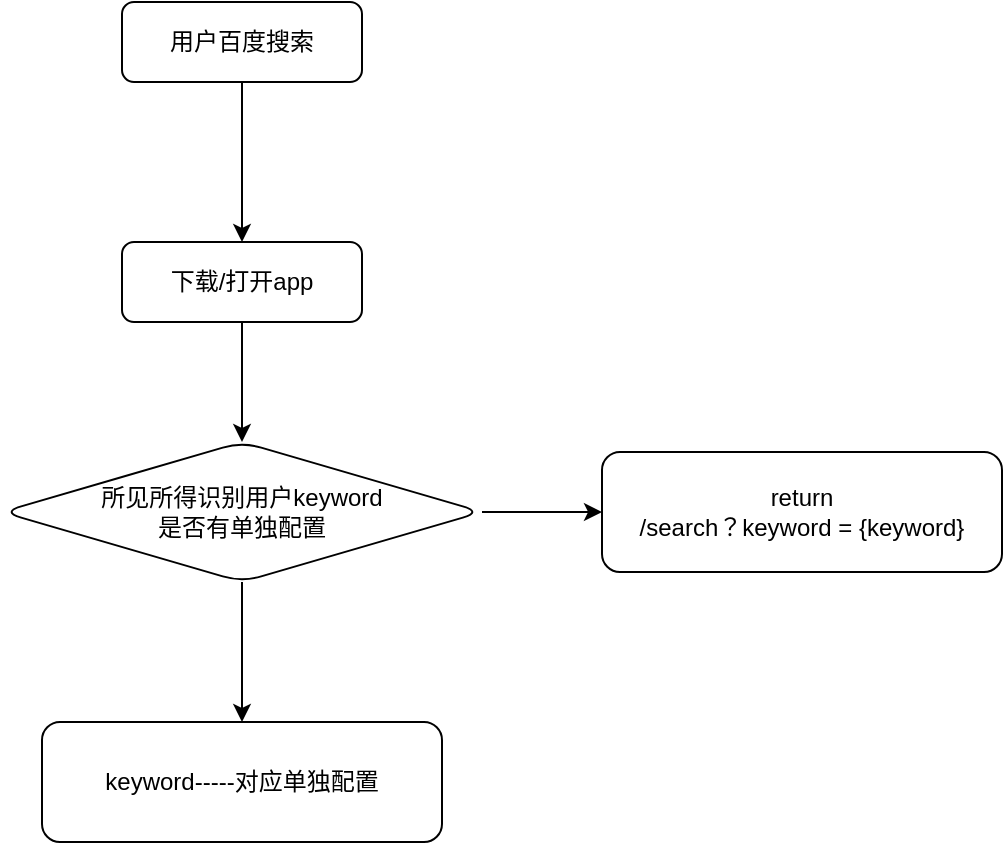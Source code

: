 <mxfile version="21.0.8" type="github">
  <diagram name="第 1 页" id="XWJu_p0xJvDjMxcpTIB_">
    <mxGraphModel dx="954" dy="492" grid="1" gridSize="10" guides="1" tooltips="1" connect="1" arrows="1" fold="1" page="1" pageScale="1" pageWidth="827" pageHeight="1169" math="0" shadow="0">
      <root>
        <mxCell id="0" />
        <mxCell id="1" parent="0" />
        <mxCell id="IRXtdyIjFYSdmaM1l_-0-4" value="" style="edgeStyle=orthogonalEdgeStyle;rounded=0;orthogonalLoop=1;jettySize=auto;html=1;" edge="1" parent="1" source="IRXtdyIjFYSdmaM1l_-0-1" target="IRXtdyIjFYSdmaM1l_-0-3">
          <mxGeometry relative="1" as="geometry" />
        </mxCell>
        <mxCell id="IRXtdyIjFYSdmaM1l_-0-1" value="用户百度搜索" style="rounded=1;whiteSpace=wrap;html=1;" vertex="1" parent="1">
          <mxGeometry x="320" y="90" width="120" height="40" as="geometry" />
        </mxCell>
        <mxCell id="IRXtdyIjFYSdmaM1l_-0-6" value="" style="edgeStyle=orthogonalEdgeStyle;rounded=0;orthogonalLoop=1;jettySize=auto;html=1;" edge="1" parent="1" source="IRXtdyIjFYSdmaM1l_-0-3" target="IRXtdyIjFYSdmaM1l_-0-5">
          <mxGeometry relative="1" as="geometry" />
        </mxCell>
        <mxCell id="IRXtdyIjFYSdmaM1l_-0-3" value="下载/打开app" style="rounded=1;whiteSpace=wrap;html=1;" vertex="1" parent="1">
          <mxGeometry x="320" y="210" width="120" height="40" as="geometry" />
        </mxCell>
        <mxCell id="IRXtdyIjFYSdmaM1l_-0-8" value="" style="edgeStyle=orthogonalEdgeStyle;rounded=0;orthogonalLoop=1;jettySize=auto;html=1;" edge="1" parent="1" source="IRXtdyIjFYSdmaM1l_-0-5" target="IRXtdyIjFYSdmaM1l_-0-7">
          <mxGeometry relative="1" as="geometry" />
        </mxCell>
        <mxCell id="IRXtdyIjFYSdmaM1l_-0-10" value="" style="edgeStyle=orthogonalEdgeStyle;rounded=0;orthogonalLoop=1;jettySize=auto;html=1;" edge="1" parent="1" source="IRXtdyIjFYSdmaM1l_-0-5" target="IRXtdyIjFYSdmaM1l_-0-9">
          <mxGeometry relative="1" as="geometry" />
        </mxCell>
        <mxCell id="IRXtdyIjFYSdmaM1l_-0-5" value="所见所得识别用户keyword&lt;br&gt;是否有单独配置" style="rhombus;whiteSpace=wrap;html=1;rounded=1;" vertex="1" parent="1">
          <mxGeometry x="260" y="310" width="240" height="70" as="geometry" />
        </mxCell>
        <mxCell id="IRXtdyIjFYSdmaM1l_-0-7" value="keyword-----对应单独配置" style="whiteSpace=wrap;html=1;rounded=1;" vertex="1" parent="1">
          <mxGeometry x="280" y="450" width="200" height="60" as="geometry" />
        </mxCell>
        <mxCell id="IRXtdyIjFYSdmaM1l_-0-9" value="return &lt;br&gt;/search？keyword = {keyword}" style="whiteSpace=wrap;html=1;rounded=1;" vertex="1" parent="1">
          <mxGeometry x="560" y="315" width="200" height="60" as="geometry" />
        </mxCell>
      </root>
    </mxGraphModel>
  </diagram>
</mxfile>
